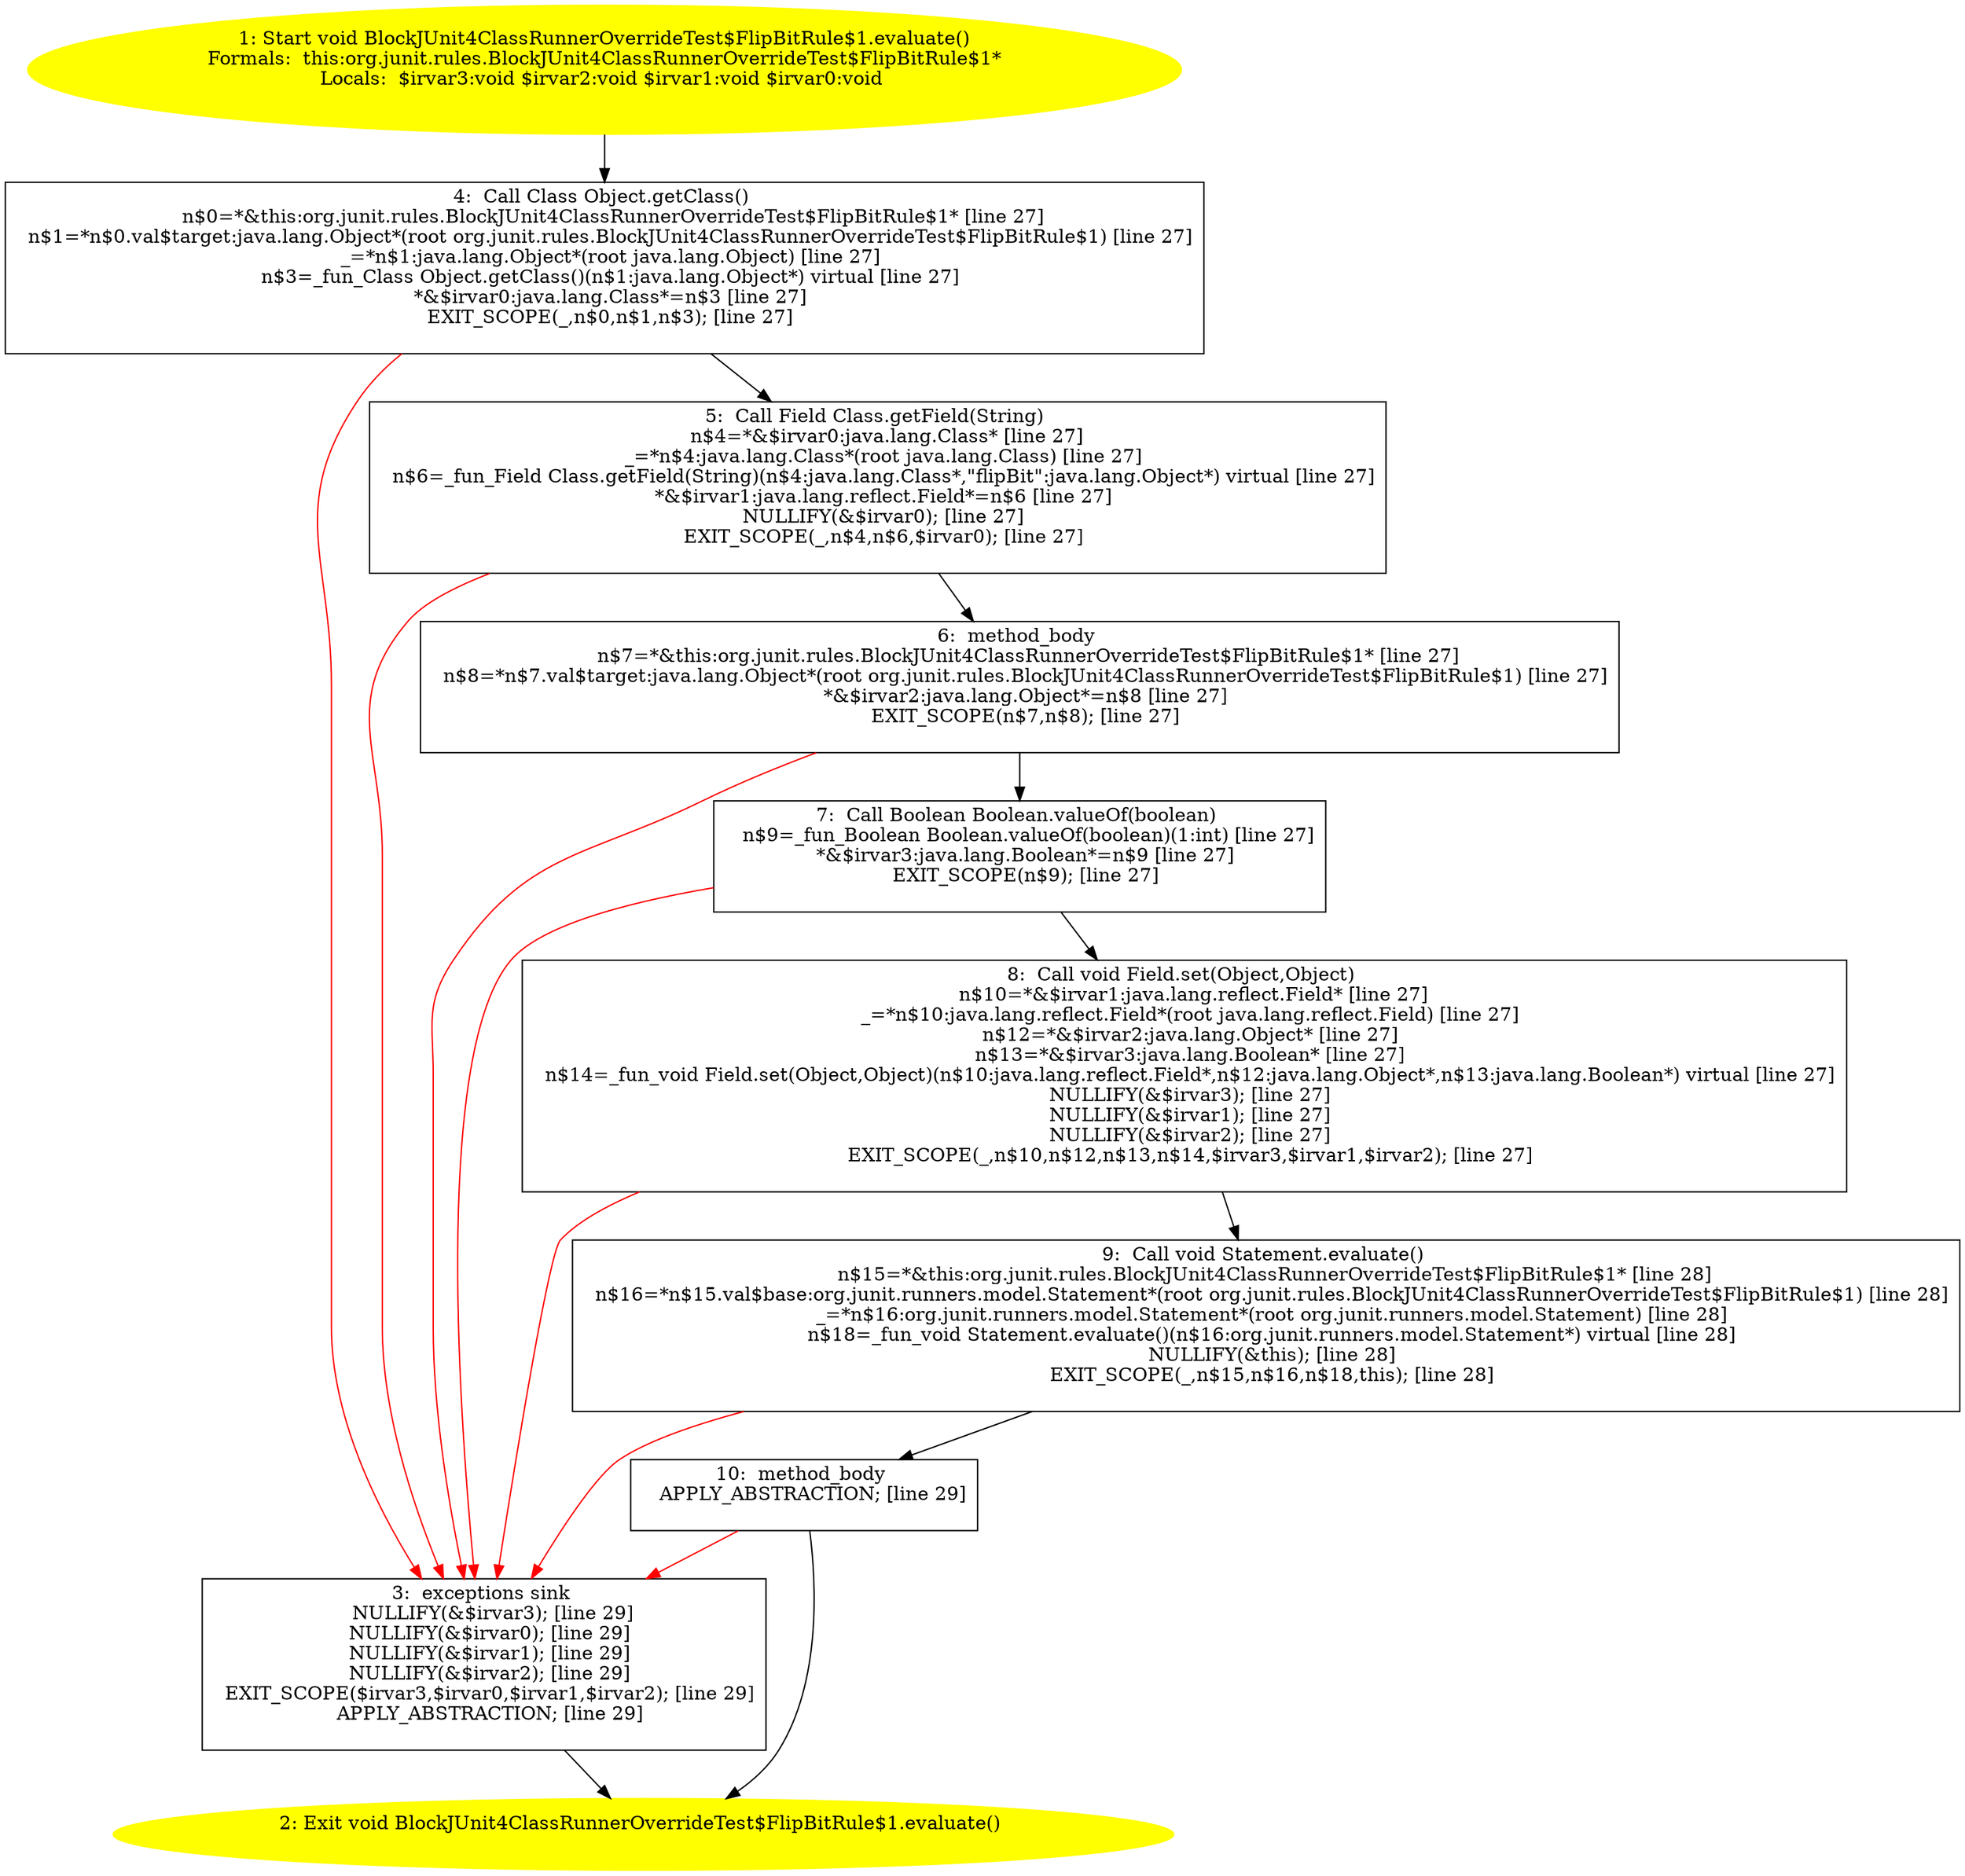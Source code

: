 /* @generated */
digraph cfg {
"org.junit.rules.BlockJUnit4ClassRunnerOverrideTest$FlipBitRule$1.evaluate():void.c4d0b27a44ad0518ba559e85797ac453_1" [label="1: Start void BlockJUnit4ClassRunnerOverrideTest$FlipBitRule$1.evaluate()\nFormals:  this:org.junit.rules.BlockJUnit4ClassRunnerOverrideTest$FlipBitRule$1*\nLocals:  $irvar3:void $irvar2:void $irvar1:void $irvar0:void \n  " color=yellow style=filled]
	

	 "org.junit.rules.BlockJUnit4ClassRunnerOverrideTest$FlipBitRule$1.evaluate():void.c4d0b27a44ad0518ba559e85797ac453_1" -> "org.junit.rules.BlockJUnit4ClassRunnerOverrideTest$FlipBitRule$1.evaluate():void.c4d0b27a44ad0518ba559e85797ac453_4" ;
"org.junit.rules.BlockJUnit4ClassRunnerOverrideTest$FlipBitRule$1.evaluate():void.c4d0b27a44ad0518ba559e85797ac453_2" [label="2: Exit void BlockJUnit4ClassRunnerOverrideTest$FlipBitRule$1.evaluate() \n  " color=yellow style=filled]
	

"org.junit.rules.BlockJUnit4ClassRunnerOverrideTest$FlipBitRule$1.evaluate():void.c4d0b27a44ad0518ba559e85797ac453_3" [label="3:  exceptions sink \n   NULLIFY(&$irvar3); [line 29]\n  NULLIFY(&$irvar0); [line 29]\n  NULLIFY(&$irvar1); [line 29]\n  NULLIFY(&$irvar2); [line 29]\n  EXIT_SCOPE($irvar3,$irvar0,$irvar1,$irvar2); [line 29]\n  APPLY_ABSTRACTION; [line 29]\n " shape="box"]
	

	 "org.junit.rules.BlockJUnit4ClassRunnerOverrideTest$FlipBitRule$1.evaluate():void.c4d0b27a44ad0518ba559e85797ac453_3" -> "org.junit.rules.BlockJUnit4ClassRunnerOverrideTest$FlipBitRule$1.evaluate():void.c4d0b27a44ad0518ba559e85797ac453_2" ;
"org.junit.rules.BlockJUnit4ClassRunnerOverrideTest$FlipBitRule$1.evaluate():void.c4d0b27a44ad0518ba559e85797ac453_4" [label="4:  Call Class Object.getClass() \n   n$0=*&this:org.junit.rules.BlockJUnit4ClassRunnerOverrideTest$FlipBitRule$1* [line 27]\n  n$1=*n$0.val$target:java.lang.Object*(root org.junit.rules.BlockJUnit4ClassRunnerOverrideTest$FlipBitRule$1) [line 27]\n  _=*n$1:java.lang.Object*(root java.lang.Object) [line 27]\n  n$3=_fun_Class Object.getClass()(n$1:java.lang.Object*) virtual [line 27]\n  *&$irvar0:java.lang.Class*=n$3 [line 27]\n  EXIT_SCOPE(_,n$0,n$1,n$3); [line 27]\n " shape="box"]
	

	 "org.junit.rules.BlockJUnit4ClassRunnerOverrideTest$FlipBitRule$1.evaluate():void.c4d0b27a44ad0518ba559e85797ac453_4" -> "org.junit.rules.BlockJUnit4ClassRunnerOverrideTest$FlipBitRule$1.evaluate():void.c4d0b27a44ad0518ba559e85797ac453_5" ;
	 "org.junit.rules.BlockJUnit4ClassRunnerOverrideTest$FlipBitRule$1.evaluate():void.c4d0b27a44ad0518ba559e85797ac453_4" -> "org.junit.rules.BlockJUnit4ClassRunnerOverrideTest$FlipBitRule$1.evaluate():void.c4d0b27a44ad0518ba559e85797ac453_3" [color="red" ];
"org.junit.rules.BlockJUnit4ClassRunnerOverrideTest$FlipBitRule$1.evaluate():void.c4d0b27a44ad0518ba559e85797ac453_5" [label="5:  Call Field Class.getField(String) \n   n$4=*&$irvar0:java.lang.Class* [line 27]\n  _=*n$4:java.lang.Class*(root java.lang.Class) [line 27]\n  n$6=_fun_Field Class.getField(String)(n$4:java.lang.Class*,\"flipBit\":java.lang.Object*) virtual [line 27]\n  *&$irvar1:java.lang.reflect.Field*=n$6 [line 27]\n  NULLIFY(&$irvar0); [line 27]\n  EXIT_SCOPE(_,n$4,n$6,$irvar0); [line 27]\n " shape="box"]
	

	 "org.junit.rules.BlockJUnit4ClassRunnerOverrideTest$FlipBitRule$1.evaluate():void.c4d0b27a44ad0518ba559e85797ac453_5" -> "org.junit.rules.BlockJUnit4ClassRunnerOverrideTest$FlipBitRule$1.evaluate():void.c4d0b27a44ad0518ba559e85797ac453_6" ;
	 "org.junit.rules.BlockJUnit4ClassRunnerOverrideTest$FlipBitRule$1.evaluate():void.c4d0b27a44ad0518ba559e85797ac453_5" -> "org.junit.rules.BlockJUnit4ClassRunnerOverrideTest$FlipBitRule$1.evaluate():void.c4d0b27a44ad0518ba559e85797ac453_3" [color="red" ];
"org.junit.rules.BlockJUnit4ClassRunnerOverrideTest$FlipBitRule$1.evaluate():void.c4d0b27a44ad0518ba559e85797ac453_6" [label="6:  method_body \n   n$7=*&this:org.junit.rules.BlockJUnit4ClassRunnerOverrideTest$FlipBitRule$1* [line 27]\n  n$8=*n$7.val$target:java.lang.Object*(root org.junit.rules.BlockJUnit4ClassRunnerOverrideTest$FlipBitRule$1) [line 27]\n  *&$irvar2:java.lang.Object*=n$8 [line 27]\n  EXIT_SCOPE(n$7,n$8); [line 27]\n " shape="box"]
	

	 "org.junit.rules.BlockJUnit4ClassRunnerOverrideTest$FlipBitRule$1.evaluate():void.c4d0b27a44ad0518ba559e85797ac453_6" -> "org.junit.rules.BlockJUnit4ClassRunnerOverrideTest$FlipBitRule$1.evaluate():void.c4d0b27a44ad0518ba559e85797ac453_7" ;
	 "org.junit.rules.BlockJUnit4ClassRunnerOverrideTest$FlipBitRule$1.evaluate():void.c4d0b27a44ad0518ba559e85797ac453_6" -> "org.junit.rules.BlockJUnit4ClassRunnerOverrideTest$FlipBitRule$1.evaluate():void.c4d0b27a44ad0518ba559e85797ac453_3" [color="red" ];
"org.junit.rules.BlockJUnit4ClassRunnerOverrideTest$FlipBitRule$1.evaluate():void.c4d0b27a44ad0518ba559e85797ac453_7" [label="7:  Call Boolean Boolean.valueOf(boolean) \n   n$9=_fun_Boolean Boolean.valueOf(boolean)(1:int) [line 27]\n  *&$irvar3:java.lang.Boolean*=n$9 [line 27]\n  EXIT_SCOPE(n$9); [line 27]\n " shape="box"]
	

	 "org.junit.rules.BlockJUnit4ClassRunnerOverrideTest$FlipBitRule$1.evaluate():void.c4d0b27a44ad0518ba559e85797ac453_7" -> "org.junit.rules.BlockJUnit4ClassRunnerOverrideTest$FlipBitRule$1.evaluate():void.c4d0b27a44ad0518ba559e85797ac453_8" ;
	 "org.junit.rules.BlockJUnit4ClassRunnerOverrideTest$FlipBitRule$1.evaluate():void.c4d0b27a44ad0518ba559e85797ac453_7" -> "org.junit.rules.BlockJUnit4ClassRunnerOverrideTest$FlipBitRule$1.evaluate():void.c4d0b27a44ad0518ba559e85797ac453_3" [color="red" ];
"org.junit.rules.BlockJUnit4ClassRunnerOverrideTest$FlipBitRule$1.evaluate():void.c4d0b27a44ad0518ba559e85797ac453_8" [label="8:  Call void Field.set(Object,Object) \n   n$10=*&$irvar1:java.lang.reflect.Field* [line 27]\n  _=*n$10:java.lang.reflect.Field*(root java.lang.reflect.Field) [line 27]\n  n$12=*&$irvar2:java.lang.Object* [line 27]\n  n$13=*&$irvar3:java.lang.Boolean* [line 27]\n  n$14=_fun_void Field.set(Object,Object)(n$10:java.lang.reflect.Field*,n$12:java.lang.Object*,n$13:java.lang.Boolean*) virtual [line 27]\n  NULLIFY(&$irvar3); [line 27]\n  NULLIFY(&$irvar1); [line 27]\n  NULLIFY(&$irvar2); [line 27]\n  EXIT_SCOPE(_,n$10,n$12,n$13,n$14,$irvar3,$irvar1,$irvar2); [line 27]\n " shape="box"]
	

	 "org.junit.rules.BlockJUnit4ClassRunnerOverrideTest$FlipBitRule$1.evaluate():void.c4d0b27a44ad0518ba559e85797ac453_8" -> "org.junit.rules.BlockJUnit4ClassRunnerOverrideTest$FlipBitRule$1.evaluate():void.c4d0b27a44ad0518ba559e85797ac453_9" ;
	 "org.junit.rules.BlockJUnit4ClassRunnerOverrideTest$FlipBitRule$1.evaluate():void.c4d0b27a44ad0518ba559e85797ac453_8" -> "org.junit.rules.BlockJUnit4ClassRunnerOverrideTest$FlipBitRule$1.evaluate():void.c4d0b27a44ad0518ba559e85797ac453_3" [color="red" ];
"org.junit.rules.BlockJUnit4ClassRunnerOverrideTest$FlipBitRule$1.evaluate():void.c4d0b27a44ad0518ba559e85797ac453_9" [label="9:  Call void Statement.evaluate() \n   n$15=*&this:org.junit.rules.BlockJUnit4ClassRunnerOverrideTest$FlipBitRule$1* [line 28]\n  n$16=*n$15.val$base:org.junit.runners.model.Statement*(root org.junit.rules.BlockJUnit4ClassRunnerOverrideTest$FlipBitRule$1) [line 28]\n  _=*n$16:org.junit.runners.model.Statement*(root org.junit.runners.model.Statement) [line 28]\n  n$18=_fun_void Statement.evaluate()(n$16:org.junit.runners.model.Statement*) virtual [line 28]\n  NULLIFY(&this); [line 28]\n  EXIT_SCOPE(_,n$15,n$16,n$18,this); [line 28]\n " shape="box"]
	

	 "org.junit.rules.BlockJUnit4ClassRunnerOverrideTest$FlipBitRule$1.evaluate():void.c4d0b27a44ad0518ba559e85797ac453_9" -> "org.junit.rules.BlockJUnit4ClassRunnerOverrideTest$FlipBitRule$1.evaluate():void.c4d0b27a44ad0518ba559e85797ac453_10" ;
	 "org.junit.rules.BlockJUnit4ClassRunnerOverrideTest$FlipBitRule$1.evaluate():void.c4d0b27a44ad0518ba559e85797ac453_9" -> "org.junit.rules.BlockJUnit4ClassRunnerOverrideTest$FlipBitRule$1.evaluate():void.c4d0b27a44ad0518ba559e85797ac453_3" [color="red" ];
"org.junit.rules.BlockJUnit4ClassRunnerOverrideTest$FlipBitRule$1.evaluate():void.c4d0b27a44ad0518ba559e85797ac453_10" [label="10:  method_body \n   APPLY_ABSTRACTION; [line 29]\n " shape="box"]
	

	 "org.junit.rules.BlockJUnit4ClassRunnerOverrideTest$FlipBitRule$1.evaluate():void.c4d0b27a44ad0518ba559e85797ac453_10" -> "org.junit.rules.BlockJUnit4ClassRunnerOverrideTest$FlipBitRule$1.evaluate():void.c4d0b27a44ad0518ba559e85797ac453_2" ;
	 "org.junit.rules.BlockJUnit4ClassRunnerOverrideTest$FlipBitRule$1.evaluate():void.c4d0b27a44ad0518ba559e85797ac453_10" -> "org.junit.rules.BlockJUnit4ClassRunnerOverrideTest$FlipBitRule$1.evaluate():void.c4d0b27a44ad0518ba559e85797ac453_3" [color="red" ];
}
